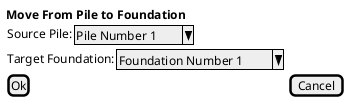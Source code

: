 @startsalt

{
<b>Move From Pile to Foundation
   { Source Pile: | ^Pile Number 1^ }
   { Target Foundation: | ^Foundation Number 1^ }
   [Ok]|[Cancel]
}

@endsalt
